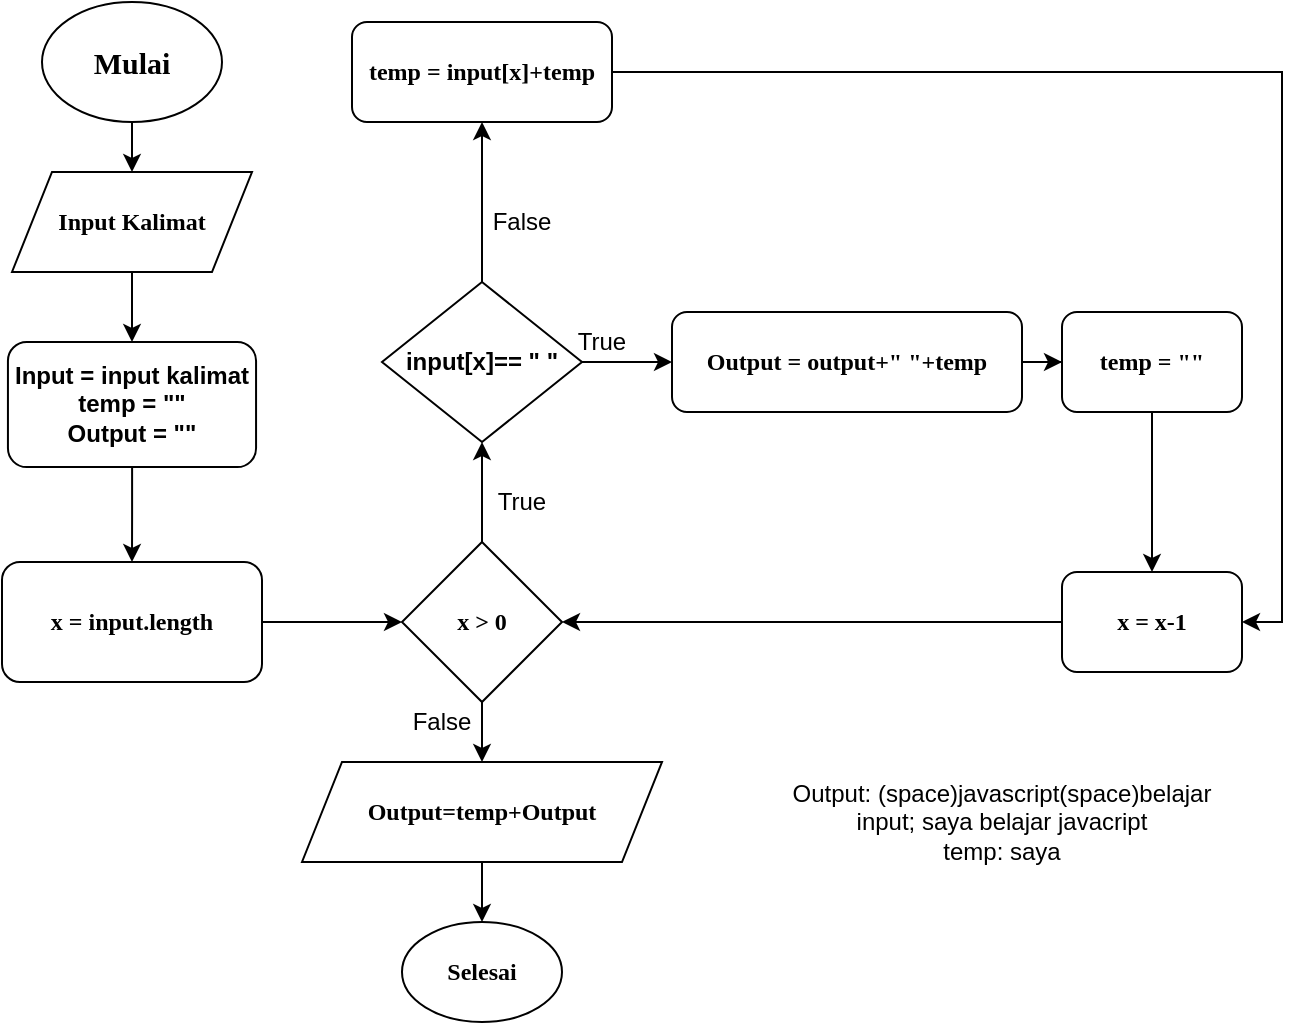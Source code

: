 <mxfile version="14.7.8" type="device"><diagram id="tt5l17vYLHcg5QNLVgEe" name="Page-1"><mxGraphModel dx="867" dy="468" grid="1" gridSize="10" guides="1" tooltips="1" connect="1" arrows="1" fold="1" page="1" pageScale="1" pageWidth="850" pageHeight="1100" math="0" shadow="0"><root><mxCell id="0"/><mxCell id="1" parent="0"/><mxCell id="xhaZby707klOdCd0Wp2j-20" style="edgeStyle=orthogonalEdgeStyle;rounded=0;orthogonalLoop=1;jettySize=auto;html=1;entryX=0.5;entryY=1;entryDx=0;entryDy=0;" edge="1" parent="1" source="Amhl82lC2FzriThrE0Xl-1" target="xhaZby707klOdCd0Wp2j-14"><mxGeometry relative="1" as="geometry"/></mxCell><mxCell id="xhaZby707klOdCd0Wp2j-31" style="edgeStyle=orthogonalEdgeStyle;rounded=0;orthogonalLoop=1;jettySize=auto;html=1;entryX=0.5;entryY=0;entryDx=0;entryDy=0;" edge="1" parent="1" source="Amhl82lC2FzriThrE0Xl-1" target="xhaZby707klOdCd0Wp2j-28"><mxGeometry relative="1" as="geometry"/></mxCell><mxCell id="Amhl82lC2FzriThrE0Xl-1" value="&lt;b&gt;&lt;font face=&quot;Georgia&quot;&gt;&lt;span&gt;x &amp;gt; 0&lt;br&gt;&lt;/span&gt;&lt;/font&gt;&lt;/b&gt;" style="rhombus;whiteSpace=wrap;html=1;fontStyle=1" parent="1" vertex="1"><mxGeometry x="290" y="290" width="80" height="80" as="geometry"/></mxCell><object label="&lt;font style=&quot;font-size: 15px&quot; face=&quot;Georgia&quot;&gt;&lt;b&gt;Mulai&lt;/b&gt;&lt;/font&gt;" id="Amhl82lC2FzriThrE0Xl-2"><mxCell style="ellipse;whiteSpace=wrap;html=1;" parent="1" vertex="1"><mxGeometry x="110" y="20" width="90" height="60" as="geometry"/></mxCell></object><mxCell id="Amhl82lC2FzriThrE0Xl-5" value="Input Kalimat" style="shape=parallelogram;perimeter=parallelogramPerimeter;whiteSpace=wrap;html=1;fixedSize=1;fontFamily=Georgia;fontSize=12;fontStyle=1" parent="1" vertex="1"><mxGeometry x="95" y="105" width="120" height="50" as="geometry"/></mxCell><mxCell id="Amhl82lC2FzriThrE0Xl-7" value="x = input.length" style="rounded=1;whiteSpace=wrap;html=1;fontFamily=Georgia;fontSize=12;fontStyle=1" parent="1" vertex="1"><mxGeometry x="90" y="300" width="130" height="60" as="geometry"/></mxCell><mxCell id="Amhl82lC2FzriThrE0Xl-8" value="" style="endArrow=classic;html=1;fontFamily=Georgia;fontSize=15;exitX=1;exitY=0.5;exitDx=0;exitDy=0;entryX=0;entryY=0.5;entryDx=0;entryDy=0;" parent="1" source="Amhl82lC2FzriThrE0Xl-7" target="Amhl82lC2FzriThrE0Xl-1" edge="1"><mxGeometry width="50" height="50" relative="1" as="geometry"><mxPoint x="380" y="329.5" as="sourcePoint"/><mxPoint x="450" y="330" as="targetPoint"/></mxGeometry></mxCell><mxCell id="Amhl82lC2FzriThrE0Xl-28" value="&lt;b&gt;Selesai&lt;/b&gt;" style="ellipse;whiteSpace=wrap;html=1;fontFamily=Georgia;fontSize=12;" parent="1" vertex="1"><mxGeometry x="290" y="480" width="80" height="50" as="geometry"/></mxCell><mxCell id="xhaZby707klOdCd0Wp2j-13" style="edgeStyle=orthogonalEdgeStyle;rounded=0;orthogonalLoop=1;jettySize=auto;html=1;" edge="1" parent="1" source="xhaZby707klOdCd0Wp2j-1" target="Amhl82lC2FzriThrE0Xl-7"><mxGeometry relative="1" as="geometry"/></mxCell><mxCell id="xhaZby707klOdCd0Wp2j-1" value="&lt;div&gt;&lt;b&gt;Input = input kalimat&lt;/b&gt;&lt;/div&gt;&lt;div&gt;&lt;b&gt;temp = &quot;&quot;&lt;/b&gt;&lt;/div&gt;&lt;div&gt;&lt;b&gt;Output = &quot;&quot;&lt;br&gt;&lt;/b&gt;&lt;/div&gt;" style="rounded=1;whiteSpace=wrap;html=1;" vertex="1" parent="1"><mxGeometry x="92.97" y="190" width="124.06" height="62.56" as="geometry"/></mxCell><mxCell id="xhaZby707klOdCd0Wp2j-5" value="" style="endArrow=classic;html=1;exitX=0.5;exitY=1;exitDx=0;exitDy=0;entryX=0.5;entryY=0;entryDx=0;entryDy=0;" edge="1" parent="1" source="Amhl82lC2FzriThrE0Xl-5" target="xhaZby707klOdCd0Wp2j-1"><mxGeometry width="50" height="50" relative="1" as="geometry"><mxPoint x="310" y="200" as="sourcePoint"/><mxPoint x="360" y="150" as="targetPoint"/></mxGeometry></mxCell><mxCell id="xhaZby707klOdCd0Wp2j-7" value="" style="endArrow=classic;html=1;exitX=0.5;exitY=1;exitDx=0;exitDy=0;entryX=0.5;entryY=0;entryDx=0;entryDy=0;" edge="1" parent="1" source="Amhl82lC2FzriThrE0Xl-2" target="Amhl82lC2FzriThrE0Xl-5"><mxGeometry width="50" height="50" relative="1" as="geometry"><mxPoint x="260" y="100" as="sourcePoint"/><mxPoint x="310" y="50" as="targetPoint"/></mxGeometry></mxCell><mxCell id="xhaZby707klOdCd0Wp2j-21" style="edgeStyle=orthogonalEdgeStyle;rounded=0;orthogonalLoop=1;jettySize=auto;html=1;entryX=0;entryY=0.5;entryDx=0;entryDy=0;" edge="1" parent="1" source="xhaZby707klOdCd0Wp2j-14" target="xhaZby707klOdCd0Wp2j-15"><mxGeometry relative="1" as="geometry"/></mxCell><mxCell id="xhaZby707klOdCd0Wp2j-25" style="edgeStyle=orthogonalEdgeStyle;rounded=0;orthogonalLoop=1;jettySize=auto;html=1;exitX=0.5;exitY=0;exitDx=0;exitDy=0;entryX=0.5;entryY=1;entryDx=0;entryDy=0;" edge="1" parent="1" source="xhaZby707klOdCd0Wp2j-14" target="xhaZby707klOdCd0Wp2j-19"><mxGeometry relative="1" as="geometry"/></mxCell><mxCell id="xhaZby707klOdCd0Wp2j-14" value="input[x]== &quot; &quot;" style="rhombus;whiteSpace=wrap;html=1;fontStyle=1" vertex="1" parent="1"><mxGeometry x="280" y="160" width="100" height="80" as="geometry"/></mxCell><mxCell id="xhaZby707klOdCd0Wp2j-22" style="edgeStyle=orthogonalEdgeStyle;rounded=0;orthogonalLoop=1;jettySize=auto;html=1;entryX=0;entryY=0.5;entryDx=0;entryDy=0;" edge="1" parent="1" source="xhaZby707klOdCd0Wp2j-15" target="xhaZby707klOdCd0Wp2j-16"><mxGeometry relative="1" as="geometry"/></mxCell><mxCell id="xhaZby707klOdCd0Wp2j-15" value="Output = output+&quot; &quot;+temp" style="rounded=1;whiteSpace=wrap;html=1;fontFamily=Georgia;fontSize=12;fontStyle=1" vertex="1" parent="1"><mxGeometry x="425" y="175" width="175" height="50" as="geometry"/></mxCell><mxCell id="xhaZby707klOdCd0Wp2j-23" style="edgeStyle=orthogonalEdgeStyle;rounded=0;orthogonalLoop=1;jettySize=auto;html=1;exitX=0.5;exitY=1;exitDx=0;exitDy=0;entryX=0.5;entryY=0;entryDx=0;entryDy=0;" edge="1" parent="1" source="xhaZby707klOdCd0Wp2j-16" target="xhaZby707klOdCd0Wp2j-17"><mxGeometry relative="1" as="geometry"/></mxCell><mxCell id="xhaZby707klOdCd0Wp2j-16" value="temp = &quot;&quot;" style="rounded=1;whiteSpace=wrap;html=1;fontFamily=Georgia;fontSize=12;fontStyle=1" vertex="1" parent="1"><mxGeometry x="620" y="175" width="90" height="50" as="geometry"/></mxCell><mxCell id="xhaZby707klOdCd0Wp2j-24" style="edgeStyle=orthogonalEdgeStyle;rounded=0;orthogonalLoop=1;jettySize=auto;html=1;exitX=0;exitY=0.5;exitDx=0;exitDy=0;entryX=1;entryY=0.5;entryDx=0;entryDy=0;" edge="1" parent="1" source="xhaZby707klOdCd0Wp2j-17" target="Amhl82lC2FzriThrE0Xl-1"><mxGeometry relative="1" as="geometry"/></mxCell><mxCell id="xhaZby707klOdCd0Wp2j-17" value="x = x-1" style="rounded=1;whiteSpace=wrap;html=1;fontFamily=Georgia;fontSize=12;fontStyle=1" vertex="1" parent="1"><mxGeometry x="620" y="305" width="90" height="50" as="geometry"/></mxCell><mxCell id="xhaZby707klOdCd0Wp2j-26" style="edgeStyle=orthogonalEdgeStyle;rounded=0;orthogonalLoop=1;jettySize=auto;html=1;entryX=1;entryY=0.5;entryDx=0;entryDy=0;" edge="1" parent="1" source="xhaZby707klOdCd0Wp2j-19" target="xhaZby707klOdCd0Wp2j-17"><mxGeometry relative="1" as="geometry"/></mxCell><mxCell id="xhaZby707klOdCd0Wp2j-19" value="temp = input[x]+temp" style="rounded=1;whiteSpace=wrap;html=1;fontFamily=Georgia;fontSize=12;fontStyle=1" vertex="1" parent="1"><mxGeometry x="265" y="30" width="130" height="50" as="geometry"/></mxCell><mxCell id="xhaZby707klOdCd0Wp2j-32" value="" style="edgeStyle=orthogonalEdgeStyle;rounded=0;orthogonalLoop=1;jettySize=auto;html=1;" edge="1" parent="1" source="xhaZby707klOdCd0Wp2j-28" target="Amhl82lC2FzriThrE0Xl-28"><mxGeometry relative="1" as="geometry"/></mxCell><mxCell id="xhaZby707klOdCd0Wp2j-28" value="Output=temp+Output" style="shape=parallelogram;perimeter=parallelogramPerimeter;whiteSpace=wrap;html=1;fixedSize=1;fontFamily=Georgia;fontSize=12;fontStyle=1" vertex="1" parent="1"><mxGeometry x="240" y="400" width="180" height="50" as="geometry"/></mxCell><mxCell id="xhaZby707klOdCd0Wp2j-35" value="False" style="text;html=1;strokeColor=none;fillColor=none;align=center;verticalAlign=middle;whiteSpace=wrap;rounded=0;" vertex="1" parent="1"><mxGeometry x="330" y="120" width="40" height="20" as="geometry"/></mxCell><mxCell id="xhaZby707klOdCd0Wp2j-36" value="True" style="text;html=1;strokeColor=none;fillColor=none;align=center;verticalAlign=middle;whiteSpace=wrap;rounded=0;" vertex="1" parent="1"><mxGeometry x="370" y="180" width="40" height="20" as="geometry"/></mxCell><mxCell id="xhaZby707klOdCd0Wp2j-37" value="True" style="text;html=1;strokeColor=none;fillColor=none;align=center;verticalAlign=middle;whiteSpace=wrap;rounded=0;" vertex="1" parent="1"><mxGeometry x="330" y="260" width="40" height="20" as="geometry"/></mxCell><mxCell id="xhaZby707klOdCd0Wp2j-38" value="False" style="text;html=1;strokeColor=none;fillColor=none;align=center;verticalAlign=middle;whiteSpace=wrap;rounded=0;" vertex="1" parent="1"><mxGeometry x="290" y="370" width="40" height="20" as="geometry"/></mxCell><mxCell id="xhaZby707klOdCd0Wp2j-40" value="&lt;div&gt;Output: (space)javascript(space)belajar&lt;br&gt;&lt;/div&gt;&lt;div&gt;input; saya belajar javacript&lt;/div&gt;&lt;div&gt;temp: saya&lt;br&gt;&lt;/div&gt;" style="text;html=1;strokeColor=none;fillColor=none;align=center;verticalAlign=middle;whiteSpace=wrap;rounded=0;" vertex="1" parent="1"><mxGeometry x="470" y="380" width="240" height="100" as="geometry"/></mxCell></root></mxGraphModel></diagram></mxfile>